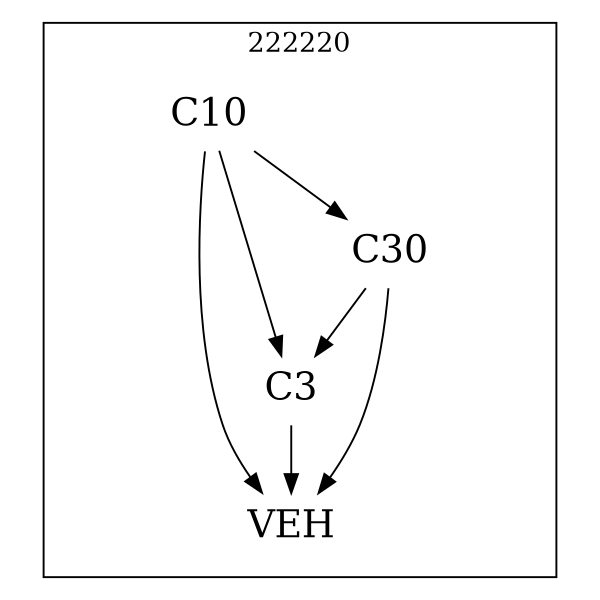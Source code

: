 strict digraph DAGS {
	size = "4,4!" ; ratio ="fill"; subgraph cluster_0{
			labeldoc = "t";
			label = "222220";node	[label= VEH, shape = plaintext, fontsize=20] VEH;node	[label= C3, shape = plaintext, fontsize=20] C3;node	[label= C10, shape = plaintext, fontsize=20] C10;node	[label= C30, shape = plaintext, fontsize=20] C30;
C3->VEH;
C10->VEH;
C10->C3;
C10->C30;
C30->VEH;
C30->C3;
	}}